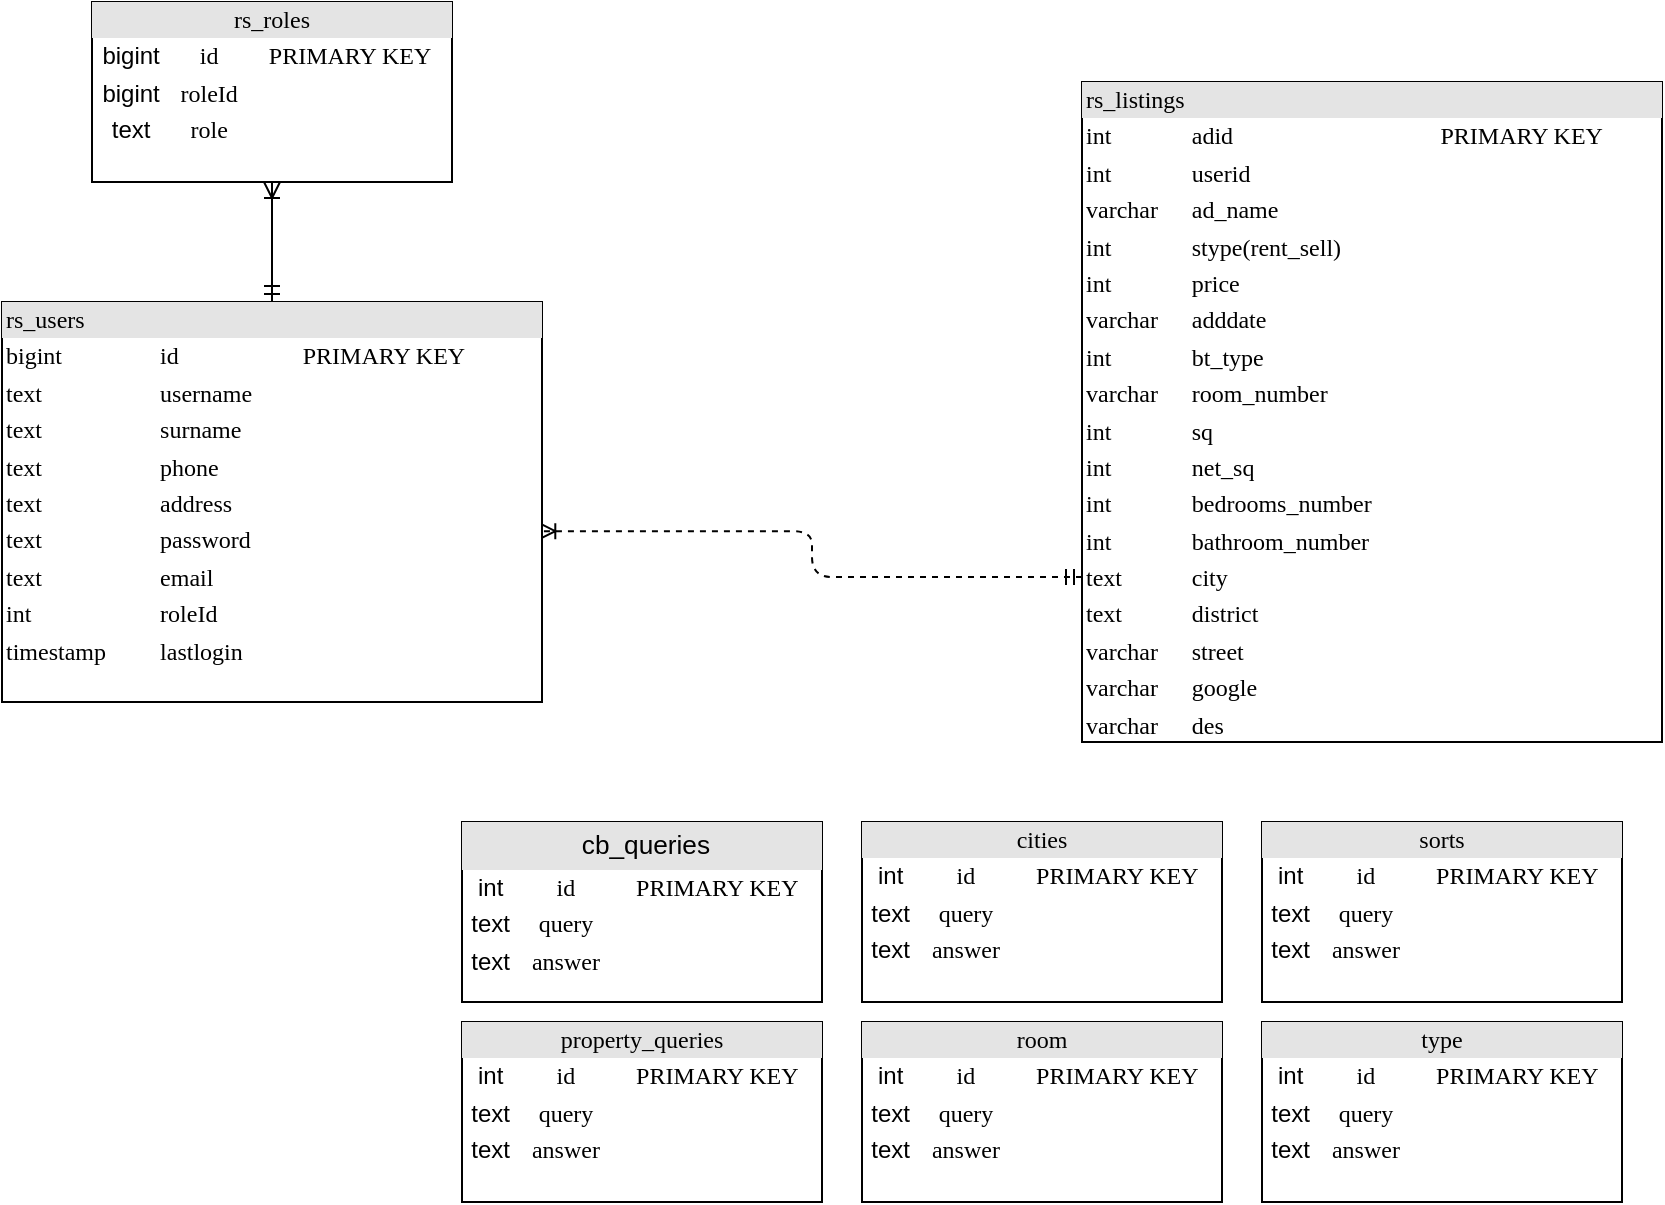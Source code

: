 <mxfile version="20.7.4" type="github">
  <diagram name="Page-1" id="2ca16b54-16f6-2749-3443-fa8db7711227">
    <mxGraphModel dx="1434" dy="739" grid="1" gridSize="10" guides="1" tooltips="1" connect="1" arrows="1" fold="1" page="1" pageScale="1" pageWidth="1100" pageHeight="850" background="none" math="0" shadow="0">
      <root>
        <mxCell id="0" />
        <mxCell id="1" parent="0" />
        <mxCell id="2ed32ef02a7f4228-22" style="edgeStyle=orthogonalEdgeStyle;html=1;exitX=0;exitY=0.75;entryX=0.995;entryY=0.573;dashed=1;labelBackgroundColor=none;startArrow=ERmandOne;endArrow=ERoneToMany;fontFamily=Verdana;fontSize=12;align=left;entryDx=0;entryDy=0;entryPerimeter=0;" parent="1" source="2ed32ef02a7f4228-8" target="2ed32ef02a7f4228-5" edge="1">
          <mxGeometry relative="1" as="geometry" />
        </mxCell>
        <mxCell id="2ed32ef02a7f4228-5" value="&lt;div style=&quot;box-sizing:border-box;width:100%;background:#e4e4e4;padding:2px;&quot;&gt;rs_users&lt;/div&gt;&lt;table style=&quot;width:100%;font-size:1em;&quot; cellpadding=&quot;2&quot; cellspacing=&quot;0&quot;&gt;&lt;tbody&gt;&lt;tr&gt;&lt;td&gt;bigint&lt;/td&gt;&lt;td&gt;id&lt;/td&gt;&lt;td&gt;&lt;span style=&quot;text-align: center;&quot;&gt;PRIMARY KEY&lt;/span&gt;&lt;br&gt;&lt;/td&gt;&lt;/tr&gt;&lt;tr&gt;&lt;td&gt;text&lt;/td&gt;&lt;td&gt;username&lt;/td&gt;&lt;td&gt;&lt;br&gt;&lt;/td&gt;&lt;/tr&gt;&lt;tr&gt;&lt;td&gt;text&lt;/td&gt;&lt;td&gt;surname&lt;/td&gt;&lt;td&gt;&lt;br&gt;&lt;/td&gt;&lt;/tr&gt;&lt;tr&gt;&lt;td&gt;text&lt;/td&gt;&lt;td&gt;phone&lt;/td&gt;&lt;td&gt;&lt;br&gt;&lt;/td&gt;&lt;/tr&gt;&lt;tr&gt;&lt;td&gt;text&lt;/td&gt;&lt;td&gt;address&lt;/td&gt;&lt;td&gt;&lt;br&gt;&lt;/td&gt;&lt;/tr&gt;&lt;tr&gt;&lt;td&gt;text&lt;/td&gt;&lt;td&gt;password&lt;/td&gt;&lt;td&gt;&lt;br&gt;&lt;/td&gt;&lt;/tr&gt;&lt;tr&gt;&lt;td&gt;text&lt;/td&gt;&lt;td&gt;email&lt;/td&gt;&lt;td&gt;&lt;br&gt;&lt;/td&gt;&lt;/tr&gt;&lt;tr&gt;&lt;td&gt;int&lt;/td&gt;&lt;td&gt;roleId&lt;/td&gt;&lt;td&gt;&lt;br&gt;&lt;/td&gt;&lt;/tr&gt;&lt;tr&gt;&lt;td&gt;timestamp&lt;/td&gt;&lt;td&gt;lastlogin&lt;/td&gt;&lt;td&gt;&lt;br&gt;&lt;/td&gt;&lt;/tr&gt;&lt;/tbody&gt;&lt;/table&gt;" style="verticalAlign=top;align=left;overflow=fill;html=1;rounded=0;shadow=0;comic=0;labelBackgroundColor=none;strokeWidth=1;fontFamily=Verdana;fontSize=12" parent="1" vertex="1">
          <mxGeometry x="90" y="180" width="270" height="200" as="geometry" />
        </mxCell>
        <mxCell id="2ed32ef02a7f4228-8" value="&lt;div style=&quot;box-sizing: border-box ; width: 100% ; background: #e4e4e4 ; padding: 2px&quot;&gt;rs_listings&lt;/div&gt;&lt;table style=&quot;width: 100% ; font-size: 1em&quot; cellpadding=&quot;2&quot; cellspacing=&quot;0&quot;&gt;&lt;tbody&gt;&lt;tr&gt;&lt;td&gt;int&lt;/td&gt;&lt;td&gt;adid&lt;/td&gt;&lt;td&gt;&lt;span style=&quot;text-align: center;&quot;&gt;PRIMARY KEY&lt;/span&gt;&lt;br&gt;&lt;/td&gt;&lt;/tr&gt;&lt;tr&gt;&lt;td&gt;int&lt;/td&gt;&lt;td&gt;userid&lt;/td&gt;&lt;td&gt;&lt;br&gt;&lt;/td&gt;&lt;/tr&gt;&lt;tr&gt;&lt;td&gt;varchar&lt;/td&gt;&lt;td&gt;ad_name&lt;/td&gt;&lt;td&gt;&lt;br&gt;&lt;/td&gt;&lt;/tr&gt;&lt;tr&gt;&lt;td&gt;int&lt;br&gt;&lt;/td&gt;&lt;td&gt;stype(rent_sell)&lt;br&gt;&lt;/td&gt;&lt;td&gt;&lt;br&gt;&lt;/td&gt;&lt;/tr&gt;&lt;tr&gt;&lt;td&gt;int&lt;br&gt;&lt;/td&gt;&lt;td&gt;price&lt;br&gt;&lt;/td&gt;&lt;td&gt;&lt;br&gt;&lt;/td&gt;&lt;/tr&gt;&lt;tr&gt;&lt;td&gt;varchar&lt;br&gt;&lt;/td&gt;&lt;td&gt;adddate&lt;br&gt;&lt;/td&gt;&lt;td&gt;&lt;br&gt;&lt;/td&gt;&lt;/tr&gt;&lt;tr&gt;&lt;td&gt;int&lt;/td&gt;&lt;td&gt;bt_type&lt;/td&gt;&lt;td&gt;&lt;br&gt;&lt;/td&gt;&lt;/tr&gt;&lt;tr&gt;&lt;td&gt;varchar&lt;br&gt;&lt;/td&gt;&lt;td&gt;room_number&lt;/td&gt;&lt;td&gt;&lt;br&gt;&lt;/td&gt;&lt;/tr&gt;&lt;tr&gt;&lt;td&gt;int&lt;/td&gt;&lt;td&gt;sq&lt;/td&gt;&lt;td&gt;&lt;br&gt;&lt;/td&gt;&lt;/tr&gt;&lt;tr&gt;&lt;td&gt;int&lt;/td&gt;&lt;td&gt;net_sq&lt;/td&gt;&lt;td&gt;&lt;br&gt;&lt;/td&gt;&lt;/tr&gt;&lt;tr&gt;&lt;td&gt;int&lt;/td&gt;&lt;td&gt;bedrooms_number&lt;br&gt;&lt;/td&gt;&lt;td&gt;&lt;br&gt;&lt;/td&gt;&lt;/tr&gt;&lt;tr&gt;&lt;td&gt;int&lt;/td&gt;&lt;td&gt;bathroom_number&lt;/td&gt;&lt;td&gt;&lt;br&gt;&lt;/td&gt;&lt;/tr&gt;&lt;tr&gt;&lt;td&gt;text&lt;/td&gt;&lt;td&gt;city&lt;/td&gt;&lt;td&gt;&lt;br&gt;&lt;/td&gt;&lt;/tr&gt;&lt;tr&gt;&lt;td&gt;text&lt;/td&gt;&lt;td&gt;district&lt;/td&gt;&lt;td&gt;&lt;br&gt;&lt;/td&gt;&lt;/tr&gt;&lt;tr&gt;&lt;td&gt;varchar&lt;/td&gt;&lt;td&gt;street&lt;/td&gt;&lt;td&gt;&lt;br&gt;&lt;/td&gt;&lt;/tr&gt;&lt;tr&gt;&lt;td&gt;varchar&lt;/td&gt;&lt;td&gt;google&lt;/td&gt;&lt;td&gt;&lt;br&gt;&lt;/td&gt;&lt;/tr&gt;&lt;tr&gt;&lt;td&gt;varchar&lt;/td&gt;&lt;td&gt;des&lt;/td&gt;&lt;td&gt;&lt;br&gt;&lt;/td&gt;&lt;/tr&gt;&lt;/tbody&gt;&lt;/table&gt;" style="verticalAlign=top;align=left;overflow=fill;html=1;rounded=0;shadow=0;comic=0;labelBackgroundColor=none;strokeWidth=1;fontFamily=Verdana;fontSize=12" parent="1" vertex="1">
          <mxGeometry x="630" y="70" width="290" height="330" as="geometry" />
        </mxCell>
        <mxCell id="2ed32ef02a7f4228-13" value="" style="edgeStyle=orthogonalEdgeStyle;html=1;endArrow=ERoneToMany;startArrow=ERmandOne;labelBackgroundColor=none;fontFamily=Verdana;fontSize=12;align=left;entryX=0.5;entryY=1;exitX=0.5;exitY=0;exitDx=0;exitDy=0;entryDx=0;entryDy=0;" parent="1" source="2ed32ef02a7f4228-5" target="4UxpIOkREuRpa-0OqiLi-1" edge="1">
          <mxGeometry width="100" height="100" relative="1" as="geometry">
            <mxPoint x="450" y="270" as="sourcePoint" />
            <mxPoint x="410" y="150" as="targetPoint" />
          </mxGeometry>
        </mxCell>
        <mxCell id="4UxpIOkREuRpa-0OqiLi-1" value="&lt;div style=&quot;text-align: center; box-sizing: border-box; width: 100%; background: rgb(228, 228, 228); padding: 2px;&quot;&gt;rs_roles&lt;/div&gt;&lt;table style=&quot;text-align: center; width: 100%; font-size: 1em;&quot; cellpadding=&quot;2&quot; cellspacing=&quot;0&quot;&gt;&lt;tbody&gt;&lt;tr&gt;&lt;td&gt;&lt;span style=&quot;font-family: Verdana, sans-serif; background-color: rgb(255, 255, 255);&quot;&gt;&lt;font style=&quot;font-size: 12px;&quot;&gt;bigint&lt;/font&gt;&lt;/span&gt;&lt;br&gt;&lt;/td&gt;&lt;td&gt;id&lt;/td&gt;&lt;td&gt;PRIMARY KEY&lt;br&gt;&lt;/td&gt;&lt;/tr&gt;&lt;tr&gt;&lt;td&gt;&lt;span style=&quot;font-family: Verdana, sans-serif; background-color: rgb(255, 255, 255);&quot;&gt;bigint&lt;/span&gt;&lt;br&gt;&lt;/td&gt;&lt;td&gt;roleId&lt;/td&gt;&lt;td&gt;&lt;br&gt;&lt;/td&gt;&lt;/tr&gt;&lt;tr&gt;&lt;td&gt;&lt;span style=&quot;font-family: Verdana, sans-serif; background-color: rgb(255, 255, 255);&quot;&gt;text&lt;/span&gt;&lt;br&gt;&lt;/td&gt;&lt;td&gt;role&lt;/td&gt;&lt;td&gt;&lt;br&gt;&lt;/td&gt;&lt;/tr&gt;&lt;tr&gt;&lt;td&gt;&lt;/td&gt;&lt;td&gt;&lt;br&gt;&lt;/td&gt;&lt;td&gt;&lt;br&gt;&lt;/td&gt;&lt;/tr&gt;&lt;/tbody&gt;&lt;/table&gt;" style="verticalAlign=top;align=left;overflow=fill;html=1;rounded=0;shadow=0;comic=0;labelBackgroundColor=none;strokeWidth=1;fontFamily=Verdana;fontSize=12" vertex="1" parent="1">
          <mxGeometry x="135" y="30" width="180" height="90" as="geometry" />
        </mxCell>
        <mxCell id="4UxpIOkREuRpa-0OqiLi-2" value="&lt;div style=&quot;text-align: center; box-sizing: border-box; width: 100%; background: rgb(228, 228, 228); padding: 2px;&quot;&gt;&lt;a style=&quot;box-sizing: border-box; color: rgb(0, 0, 0); text-decoration-line: none; padding-left: 0.3em; line-height: 1.5em; height: 1.5em; position: relative; z-index: 100; vertical-align: sub; font-family: sans-serif; font-size: 13.12px; text-align: left;&quot; title=&quot;Browse&quot; href=&quot;http://localhost/phpmyadmin/index.php?route=/sql&amp;amp;pos=0&amp;amp;db=chatbot&amp;amp;table=cb_queries&quot; class=&quot;hover_show_full&quot;&gt;cb_queries&lt;/a&gt;&lt;br&gt;&lt;/div&gt;&lt;table style=&quot;text-align: center; width: 100%; font-size: 1em;&quot; cellpadding=&quot;2&quot; cellspacing=&quot;0&quot;&gt;&lt;tbody&gt;&lt;tr&gt;&lt;td&gt;&lt;span style=&quot;font-family: Verdana, sans-serif; background-color: rgb(255, 255, 255);&quot;&gt;&lt;font style=&quot;font-size: 12px;&quot;&gt;int&lt;/font&gt;&lt;/span&gt;&lt;br&gt;&lt;/td&gt;&lt;td&gt;id&lt;/td&gt;&lt;td&gt;PRIMARY KEY&lt;br&gt;&lt;/td&gt;&lt;/tr&gt;&lt;tr&gt;&lt;td&gt;&lt;span style=&quot;font-family: Verdana, sans-serif; background-color: rgb(255, 255, 255);&quot;&gt;text&lt;/span&gt;&lt;br&gt;&lt;/td&gt;&lt;td&gt;query&lt;/td&gt;&lt;td&gt;&lt;br&gt;&lt;/td&gt;&lt;/tr&gt;&lt;tr&gt;&lt;td&gt;&lt;span style=&quot;font-family: Verdana, sans-serif; background-color: rgb(255, 255, 255);&quot;&gt;text&lt;/span&gt;&lt;br&gt;&lt;/td&gt;&lt;td&gt;answer&lt;/td&gt;&lt;td&gt;&lt;br&gt;&lt;/td&gt;&lt;/tr&gt;&lt;tr&gt;&lt;td&gt;&lt;/td&gt;&lt;td&gt;&lt;br&gt;&lt;/td&gt;&lt;td&gt;&lt;br&gt;&lt;/td&gt;&lt;/tr&gt;&lt;/tbody&gt;&lt;/table&gt;" style="verticalAlign=top;align=left;overflow=fill;html=1;rounded=0;shadow=0;comic=0;labelBackgroundColor=none;strokeWidth=1;fontFamily=Verdana;fontSize=12" vertex="1" parent="1">
          <mxGeometry x="320" y="440" width="180" height="90" as="geometry" />
        </mxCell>
        <mxCell id="4UxpIOkREuRpa-0OqiLi-3" value="&lt;div style=&quot;text-align: center; box-sizing: border-box; width: 100%; background: rgb(228, 228, 228); padding: 2px;&quot;&gt;property_queries&lt;br&gt;&lt;/div&gt;&lt;table cellspacing=&quot;0&quot; cellpadding=&quot;2&quot; style=&quot;text-align: center; width: 100%; font-size: 1em;&quot;&gt;&lt;tbody&gt;&lt;tr&gt;&lt;td&gt;&lt;span style=&quot;font-family: Verdana, sans-serif; background-color: rgb(255, 255, 255);&quot;&gt;&lt;font style=&quot;font-size: 12px;&quot;&gt;int&lt;/font&gt;&lt;/span&gt;&lt;br&gt;&lt;/td&gt;&lt;td&gt;id&lt;/td&gt;&lt;td&gt;PRIMARY KEY&lt;br&gt;&lt;/td&gt;&lt;/tr&gt;&lt;tr&gt;&lt;td&gt;&lt;span style=&quot;font-family: Verdana, sans-serif; background-color: rgb(255, 255, 255);&quot;&gt;text&lt;/span&gt;&lt;br&gt;&lt;/td&gt;&lt;td&gt;query&lt;/td&gt;&lt;td&gt;&lt;br&gt;&lt;/td&gt;&lt;/tr&gt;&lt;tr&gt;&lt;td&gt;&lt;span style=&quot;font-family: Verdana, sans-serif; background-color: rgb(255, 255, 255);&quot;&gt;text&lt;/span&gt;&lt;br&gt;&lt;/td&gt;&lt;td&gt;answer&lt;/td&gt;&lt;td&gt;&lt;br&gt;&lt;/td&gt;&lt;/tr&gt;&lt;tr&gt;&lt;td&gt;&lt;/td&gt;&lt;td&gt;&lt;br&gt;&lt;/td&gt;&lt;td&gt;&lt;br&gt;&lt;/td&gt;&lt;/tr&gt;&lt;/tbody&gt;&lt;/table&gt;" style="verticalAlign=top;align=left;overflow=fill;html=1;rounded=0;shadow=0;comic=0;labelBackgroundColor=none;strokeWidth=1;fontFamily=Verdana;fontSize=12" vertex="1" parent="1">
          <mxGeometry x="320" y="540" width="180" height="90" as="geometry" />
        </mxCell>
        <mxCell id="4UxpIOkREuRpa-0OqiLi-4" value="&lt;div style=&quot;text-align: center; box-sizing: border-box; width: 100%; background: rgb(228, 228, 228); padding: 2px;&quot;&gt;cities&lt;/div&gt;&lt;table cellspacing=&quot;0&quot; cellpadding=&quot;2&quot; style=&quot;text-align: center; width: 100%; font-size: 1em;&quot;&gt;&lt;tbody&gt;&lt;tr&gt;&lt;td&gt;&lt;span style=&quot;font-family: Verdana, sans-serif; background-color: rgb(255, 255, 255);&quot;&gt;&lt;font style=&quot;font-size: 12px;&quot;&gt;int&lt;/font&gt;&lt;/span&gt;&lt;br&gt;&lt;/td&gt;&lt;td&gt;id&lt;/td&gt;&lt;td&gt;PRIMARY KEY&lt;br&gt;&lt;/td&gt;&lt;/tr&gt;&lt;tr&gt;&lt;td&gt;&lt;span style=&quot;font-family: Verdana, sans-serif; background-color: rgb(255, 255, 255);&quot;&gt;text&lt;/span&gt;&lt;br&gt;&lt;/td&gt;&lt;td&gt;query&lt;/td&gt;&lt;td&gt;&lt;br&gt;&lt;/td&gt;&lt;/tr&gt;&lt;tr&gt;&lt;td&gt;&lt;span style=&quot;font-family: Verdana, sans-serif; background-color: rgb(255, 255, 255);&quot;&gt;text&lt;/span&gt;&lt;br&gt;&lt;/td&gt;&lt;td&gt;answer&lt;/td&gt;&lt;td&gt;&lt;br&gt;&lt;/td&gt;&lt;/tr&gt;&lt;tr&gt;&lt;td&gt;&lt;/td&gt;&lt;td&gt;&lt;br&gt;&lt;/td&gt;&lt;td&gt;&lt;br&gt;&lt;/td&gt;&lt;/tr&gt;&lt;/tbody&gt;&lt;/table&gt;" style="verticalAlign=top;align=left;overflow=fill;html=1;rounded=0;shadow=0;comic=0;labelBackgroundColor=none;strokeWidth=1;fontFamily=Verdana;fontSize=12" vertex="1" parent="1">
          <mxGeometry x="520" y="440" width="180" height="90" as="geometry" />
        </mxCell>
        <mxCell id="4UxpIOkREuRpa-0OqiLi-5" value="&lt;div style=&quot;text-align: center; box-sizing: border-box; width: 100%; background: rgb(228, 228, 228); padding: 2px;&quot;&gt;room&lt;/div&gt;&lt;table cellspacing=&quot;0&quot; cellpadding=&quot;2&quot; style=&quot;text-align: center; width: 100%; font-size: 1em;&quot;&gt;&lt;tbody&gt;&lt;tr&gt;&lt;td&gt;&lt;span style=&quot;font-family: Verdana, sans-serif; background-color: rgb(255, 255, 255);&quot;&gt;&lt;font style=&quot;font-size: 12px;&quot;&gt;int&lt;/font&gt;&lt;/span&gt;&lt;br&gt;&lt;/td&gt;&lt;td&gt;id&lt;/td&gt;&lt;td&gt;PRIMARY KEY&lt;br&gt;&lt;/td&gt;&lt;/tr&gt;&lt;tr&gt;&lt;td&gt;&lt;span style=&quot;font-family: Verdana, sans-serif; background-color: rgb(255, 255, 255);&quot;&gt;text&lt;/span&gt;&lt;br&gt;&lt;/td&gt;&lt;td&gt;query&lt;/td&gt;&lt;td&gt;&lt;br&gt;&lt;/td&gt;&lt;/tr&gt;&lt;tr&gt;&lt;td&gt;&lt;span style=&quot;font-family: Verdana, sans-serif; background-color: rgb(255, 255, 255);&quot;&gt;text&lt;/span&gt;&lt;br&gt;&lt;/td&gt;&lt;td&gt;answer&lt;/td&gt;&lt;td&gt;&lt;br&gt;&lt;/td&gt;&lt;/tr&gt;&lt;tr&gt;&lt;td&gt;&lt;/td&gt;&lt;td&gt;&lt;br&gt;&lt;/td&gt;&lt;td&gt;&lt;br&gt;&lt;/td&gt;&lt;/tr&gt;&lt;/tbody&gt;&lt;/table&gt;" style="verticalAlign=top;align=left;overflow=fill;html=1;rounded=0;shadow=0;comic=0;labelBackgroundColor=none;strokeWidth=1;fontFamily=Verdana;fontSize=12" vertex="1" parent="1">
          <mxGeometry x="520" y="540" width="180" height="90" as="geometry" />
        </mxCell>
        <mxCell id="4UxpIOkREuRpa-0OqiLi-6" value="&lt;div style=&quot;text-align: center; box-sizing: border-box; width: 100%; background: rgb(228, 228, 228); padding: 2px;&quot;&gt;sorts&lt;/div&gt;&lt;table cellspacing=&quot;0&quot; cellpadding=&quot;2&quot; style=&quot;text-align: center; width: 100%; font-size: 1em;&quot;&gt;&lt;tbody&gt;&lt;tr&gt;&lt;td&gt;&lt;span style=&quot;font-family: Verdana, sans-serif; background-color: rgb(255, 255, 255);&quot;&gt;&lt;font style=&quot;font-size: 12px;&quot;&gt;int&lt;/font&gt;&lt;/span&gt;&lt;br&gt;&lt;/td&gt;&lt;td&gt;id&lt;/td&gt;&lt;td&gt;PRIMARY KEY&lt;br&gt;&lt;/td&gt;&lt;/tr&gt;&lt;tr&gt;&lt;td&gt;&lt;span style=&quot;font-family: Verdana, sans-serif; background-color: rgb(255, 255, 255);&quot;&gt;text&lt;/span&gt;&lt;br&gt;&lt;/td&gt;&lt;td&gt;query&lt;/td&gt;&lt;td&gt;&lt;br&gt;&lt;/td&gt;&lt;/tr&gt;&lt;tr&gt;&lt;td&gt;&lt;span style=&quot;font-family: Verdana, sans-serif; background-color: rgb(255, 255, 255);&quot;&gt;text&lt;/span&gt;&lt;br&gt;&lt;/td&gt;&lt;td&gt;answer&lt;/td&gt;&lt;td&gt;&lt;br&gt;&lt;/td&gt;&lt;/tr&gt;&lt;tr&gt;&lt;td&gt;&lt;/td&gt;&lt;td&gt;&lt;br&gt;&lt;/td&gt;&lt;td&gt;&lt;br&gt;&lt;/td&gt;&lt;/tr&gt;&lt;/tbody&gt;&lt;/table&gt;" style="verticalAlign=top;align=left;overflow=fill;html=1;rounded=0;shadow=0;comic=0;labelBackgroundColor=none;strokeWidth=1;fontFamily=Verdana;fontSize=12" vertex="1" parent="1">
          <mxGeometry x="720" y="440" width="180" height="90" as="geometry" />
        </mxCell>
        <mxCell id="4UxpIOkREuRpa-0OqiLi-7" value="&lt;div style=&quot;text-align: center; box-sizing: border-box; width: 100%; background: rgb(228, 228, 228); padding: 2px;&quot;&gt;type&lt;/div&gt;&lt;table cellspacing=&quot;0&quot; cellpadding=&quot;2&quot; style=&quot;text-align: center; width: 100%; font-size: 1em;&quot;&gt;&lt;tbody&gt;&lt;tr&gt;&lt;td&gt;&lt;span style=&quot;font-family: Verdana, sans-serif; background-color: rgb(255, 255, 255);&quot;&gt;&lt;font style=&quot;font-size: 12px;&quot;&gt;int&lt;/font&gt;&lt;/span&gt;&lt;br&gt;&lt;/td&gt;&lt;td&gt;id&lt;/td&gt;&lt;td&gt;PRIMARY KEY&lt;br&gt;&lt;/td&gt;&lt;/tr&gt;&lt;tr&gt;&lt;td&gt;&lt;span style=&quot;font-family: Verdana, sans-serif; background-color: rgb(255, 255, 255);&quot;&gt;text&lt;/span&gt;&lt;br&gt;&lt;/td&gt;&lt;td&gt;query&lt;/td&gt;&lt;td&gt;&lt;br&gt;&lt;/td&gt;&lt;/tr&gt;&lt;tr&gt;&lt;td&gt;&lt;span style=&quot;font-family: Verdana, sans-serif; background-color: rgb(255, 255, 255);&quot;&gt;text&lt;/span&gt;&lt;br&gt;&lt;/td&gt;&lt;td&gt;answer&lt;/td&gt;&lt;td&gt;&lt;br&gt;&lt;/td&gt;&lt;/tr&gt;&lt;tr&gt;&lt;td&gt;&lt;/td&gt;&lt;td&gt;&lt;br&gt;&lt;/td&gt;&lt;td&gt;&lt;br&gt;&lt;/td&gt;&lt;/tr&gt;&lt;/tbody&gt;&lt;/table&gt;" style="verticalAlign=top;align=left;overflow=fill;html=1;rounded=0;shadow=0;comic=0;labelBackgroundColor=none;strokeWidth=1;fontFamily=Verdana;fontSize=12" vertex="1" parent="1">
          <mxGeometry x="720" y="540" width="180" height="90" as="geometry" />
        </mxCell>
      </root>
    </mxGraphModel>
  </diagram>
</mxfile>
